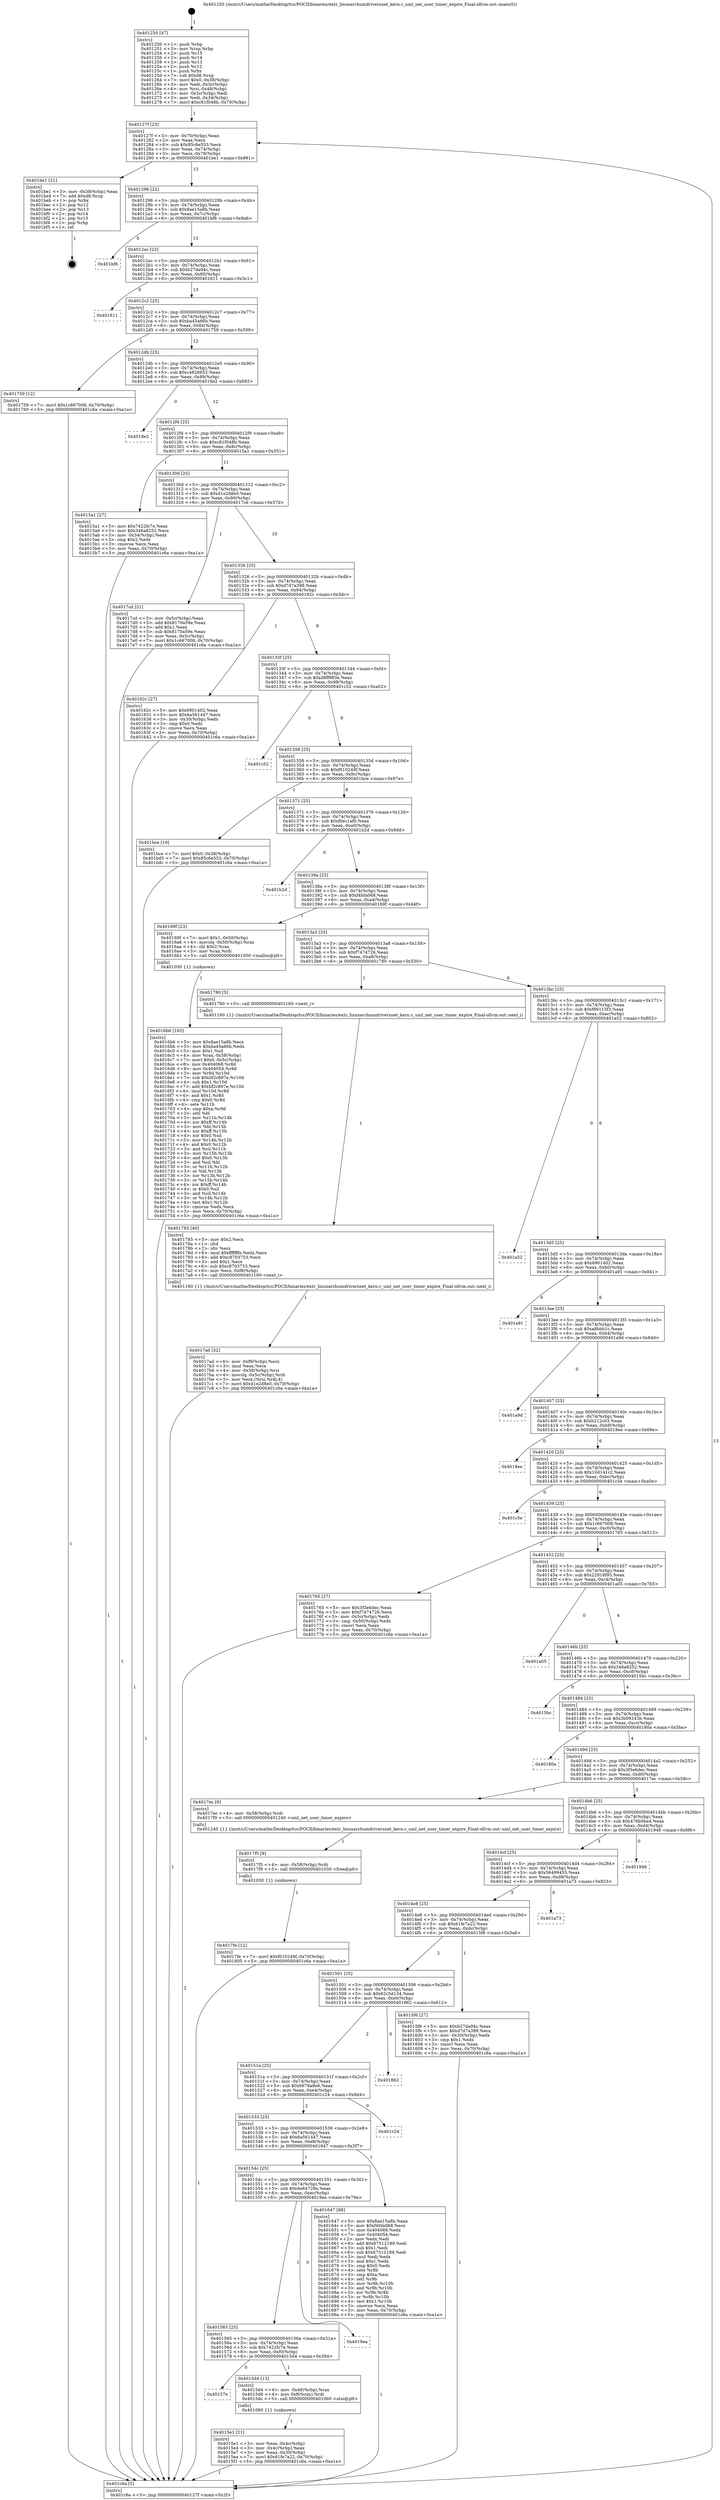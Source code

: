 digraph "0x401250" {
  label = "0x401250 (/mnt/c/Users/mathe/Desktop/tcc/POCII/binaries/extr_linuxarchumdriversnet_kern.c_uml_net_user_timer_expire_Final-ollvm.out::main(0))"
  labelloc = "t"
  node[shape=record]

  Entry [label="",width=0.3,height=0.3,shape=circle,fillcolor=black,style=filled]
  "0x40127f" [label="{
     0x40127f [23]\l
     | [instrs]\l
     &nbsp;&nbsp;0x40127f \<+3\>: mov -0x70(%rbp),%eax\l
     &nbsp;&nbsp;0x401282 \<+2\>: mov %eax,%ecx\l
     &nbsp;&nbsp;0x401284 \<+6\>: sub $0x85c6e553,%ecx\l
     &nbsp;&nbsp;0x40128a \<+3\>: mov %eax,-0x74(%rbp)\l
     &nbsp;&nbsp;0x40128d \<+3\>: mov %ecx,-0x78(%rbp)\l
     &nbsp;&nbsp;0x401290 \<+6\>: je 0000000000401be1 \<main+0x991\>\l
  }"]
  "0x401be1" [label="{
     0x401be1 [21]\l
     | [instrs]\l
     &nbsp;&nbsp;0x401be1 \<+3\>: mov -0x38(%rbp),%eax\l
     &nbsp;&nbsp;0x401be4 \<+7\>: add $0xd8,%rsp\l
     &nbsp;&nbsp;0x401beb \<+1\>: pop %rbx\l
     &nbsp;&nbsp;0x401bec \<+2\>: pop %r12\l
     &nbsp;&nbsp;0x401bee \<+2\>: pop %r13\l
     &nbsp;&nbsp;0x401bf0 \<+2\>: pop %r14\l
     &nbsp;&nbsp;0x401bf2 \<+2\>: pop %r15\l
     &nbsp;&nbsp;0x401bf4 \<+1\>: pop %rbp\l
     &nbsp;&nbsp;0x401bf5 \<+1\>: ret\l
  }"]
  "0x401296" [label="{
     0x401296 [22]\l
     | [instrs]\l
     &nbsp;&nbsp;0x401296 \<+5\>: jmp 000000000040129b \<main+0x4b\>\l
     &nbsp;&nbsp;0x40129b \<+3\>: mov -0x74(%rbp),%eax\l
     &nbsp;&nbsp;0x40129e \<+5\>: sub $0x8ae15a8b,%eax\l
     &nbsp;&nbsp;0x4012a3 \<+3\>: mov %eax,-0x7c(%rbp)\l
     &nbsp;&nbsp;0x4012a6 \<+6\>: je 0000000000401bf6 \<main+0x9a6\>\l
  }"]
  Exit [label="",width=0.3,height=0.3,shape=circle,fillcolor=black,style=filled,peripheries=2]
  "0x401bf6" [label="{
     0x401bf6\l
  }", style=dashed]
  "0x4012ac" [label="{
     0x4012ac [22]\l
     | [instrs]\l
     &nbsp;&nbsp;0x4012ac \<+5\>: jmp 00000000004012b1 \<main+0x61\>\l
     &nbsp;&nbsp;0x4012b1 \<+3\>: mov -0x74(%rbp),%eax\l
     &nbsp;&nbsp;0x4012b4 \<+5\>: sub $0xb27da94c,%eax\l
     &nbsp;&nbsp;0x4012b9 \<+3\>: mov %eax,-0x80(%rbp)\l
     &nbsp;&nbsp;0x4012bc \<+6\>: je 0000000000401611 \<main+0x3c1\>\l
  }"]
  "0x4017fe" [label="{
     0x4017fe [12]\l
     | [instrs]\l
     &nbsp;&nbsp;0x4017fe \<+7\>: movl $0xf010249f,-0x70(%rbp)\l
     &nbsp;&nbsp;0x401805 \<+5\>: jmp 0000000000401c6a \<main+0xa1a\>\l
  }"]
  "0x401611" [label="{
     0x401611\l
  }", style=dashed]
  "0x4012c2" [label="{
     0x4012c2 [25]\l
     | [instrs]\l
     &nbsp;&nbsp;0x4012c2 \<+5\>: jmp 00000000004012c7 \<main+0x77\>\l
     &nbsp;&nbsp;0x4012c7 \<+3\>: mov -0x74(%rbp),%eax\l
     &nbsp;&nbsp;0x4012ca \<+5\>: sub $0xba45a66b,%eax\l
     &nbsp;&nbsp;0x4012cf \<+6\>: mov %eax,-0x84(%rbp)\l
     &nbsp;&nbsp;0x4012d5 \<+6\>: je 0000000000401759 \<main+0x509\>\l
  }"]
  "0x4017f5" [label="{
     0x4017f5 [9]\l
     | [instrs]\l
     &nbsp;&nbsp;0x4017f5 \<+4\>: mov -0x58(%rbp),%rdi\l
     &nbsp;&nbsp;0x4017f9 \<+5\>: call 0000000000401030 \<free@plt\>\l
     | [calls]\l
     &nbsp;&nbsp;0x401030 \{1\} (unknown)\l
  }"]
  "0x401759" [label="{
     0x401759 [12]\l
     | [instrs]\l
     &nbsp;&nbsp;0x401759 \<+7\>: movl $0x1c667008,-0x70(%rbp)\l
     &nbsp;&nbsp;0x401760 \<+5\>: jmp 0000000000401c6a \<main+0xa1a\>\l
  }"]
  "0x4012db" [label="{
     0x4012db [25]\l
     | [instrs]\l
     &nbsp;&nbsp;0x4012db \<+5\>: jmp 00000000004012e0 \<main+0x90\>\l
     &nbsp;&nbsp;0x4012e0 \<+3\>: mov -0x74(%rbp),%eax\l
     &nbsp;&nbsp;0x4012e3 \<+5\>: sub $0xc4826652,%eax\l
     &nbsp;&nbsp;0x4012e8 \<+6\>: mov %eax,-0x88(%rbp)\l
     &nbsp;&nbsp;0x4012ee \<+6\>: je 00000000004018e2 \<main+0x692\>\l
  }"]
  "0x4017ad" [label="{
     0x4017ad [32]\l
     | [instrs]\l
     &nbsp;&nbsp;0x4017ad \<+6\>: mov -0xf8(%rbp),%ecx\l
     &nbsp;&nbsp;0x4017b3 \<+3\>: imul %eax,%ecx\l
     &nbsp;&nbsp;0x4017b6 \<+4\>: mov -0x58(%rbp),%rsi\l
     &nbsp;&nbsp;0x4017ba \<+4\>: movslq -0x5c(%rbp),%rdi\l
     &nbsp;&nbsp;0x4017be \<+3\>: mov %ecx,(%rsi,%rdi,4)\l
     &nbsp;&nbsp;0x4017c1 \<+7\>: movl $0xd1e2d8e0,-0x70(%rbp)\l
     &nbsp;&nbsp;0x4017c8 \<+5\>: jmp 0000000000401c6a \<main+0xa1a\>\l
  }"]
  "0x4018e2" [label="{
     0x4018e2\l
  }", style=dashed]
  "0x4012f4" [label="{
     0x4012f4 [25]\l
     | [instrs]\l
     &nbsp;&nbsp;0x4012f4 \<+5\>: jmp 00000000004012f9 \<main+0xa9\>\l
     &nbsp;&nbsp;0x4012f9 \<+3\>: mov -0x74(%rbp),%eax\l
     &nbsp;&nbsp;0x4012fc \<+5\>: sub $0xc81f048b,%eax\l
     &nbsp;&nbsp;0x401301 \<+6\>: mov %eax,-0x8c(%rbp)\l
     &nbsp;&nbsp;0x401307 \<+6\>: je 00000000004015a1 \<main+0x351\>\l
  }"]
  "0x401785" [label="{
     0x401785 [40]\l
     | [instrs]\l
     &nbsp;&nbsp;0x401785 \<+5\>: mov $0x2,%ecx\l
     &nbsp;&nbsp;0x40178a \<+1\>: cltd\l
     &nbsp;&nbsp;0x40178b \<+2\>: idiv %ecx\l
     &nbsp;&nbsp;0x40178d \<+6\>: imul $0xfffffffe,%edx,%ecx\l
     &nbsp;&nbsp;0x401793 \<+6\>: add $0xc8703753,%ecx\l
     &nbsp;&nbsp;0x401799 \<+3\>: add $0x1,%ecx\l
     &nbsp;&nbsp;0x40179c \<+6\>: sub $0xc8703753,%ecx\l
     &nbsp;&nbsp;0x4017a2 \<+6\>: mov %ecx,-0xf8(%rbp)\l
     &nbsp;&nbsp;0x4017a8 \<+5\>: call 0000000000401160 \<next_i\>\l
     | [calls]\l
     &nbsp;&nbsp;0x401160 \{1\} (/mnt/c/Users/mathe/Desktop/tcc/POCII/binaries/extr_linuxarchumdriversnet_kern.c_uml_net_user_timer_expire_Final-ollvm.out::next_i)\l
  }"]
  "0x4015a1" [label="{
     0x4015a1 [27]\l
     | [instrs]\l
     &nbsp;&nbsp;0x4015a1 \<+5\>: mov $0x7422fc7e,%eax\l
     &nbsp;&nbsp;0x4015a6 \<+5\>: mov $0x346a8252,%ecx\l
     &nbsp;&nbsp;0x4015ab \<+3\>: mov -0x34(%rbp),%edx\l
     &nbsp;&nbsp;0x4015ae \<+3\>: cmp $0x2,%edx\l
     &nbsp;&nbsp;0x4015b1 \<+3\>: cmovne %ecx,%eax\l
     &nbsp;&nbsp;0x4015b4 \<+3\>: mov %eax,-0x70(%rbp)\l
     &nbsp;&nbsp;0x4015b7 \<+5\>: jmp 0000000000401c6a \<main+0xa1a\>\l
  }"]
  "0x40130d" [label="{
     0x40130d [25]\l
     | [instrs]\l
     &nbsp;&nbsp;0x40130d \<+5\>: jmp 0000000000401312 \<main+0xc2\>\l
     &nbsp;&nbsp;0x401312 \<+3\>: mov -0x74(%rbp),%eax\l
     &nbsp;&nbsp;0x401315 \<+5\>: sub $0xd1e2d8e0,%eax\l
     &nbsp;&nbsp;0x40131a \<+6\>: mov %eax,-0x90(%rbp)\l
     &nbsp;&nbsp;0x401320 \<+6\>: je 00000000004017cd \<main+0x57d\>\l
  }"]
  "0x401c6a" [label="{
     0x401c6a [5]\l
     | [instrs]\l
     &nbsp;&nbsp;0x401c6a \<+5\>: jmp 000000000040127f \<main+0x2f\>\l
  }"]
  "0x401250" [label="{
     0x401250 [47]\l
     | [instrs]\l
     &nbsp;&nbsp;0x401250 \<+1\>: push %rbp\l
     &nbsp;&nbsp;0x401251 \<+3\>: mov %rsp,%rbp\l
     &nbsp;&nbsp;0x401254 \<+2\>: push %r15\l
     &nbsp;&nbsp;0x401256 \<+2\>: push %r14\l
     &nbsp;&nbsp;0x401258 \<+2\>: push %r13\l
     &nbsp;&nbsp;0x40125a \<+2\>: push %r12\l
     &nbsp;&nbsp;0x40125c \<+1\>: push %rbx\l
     &nbsp;&nbsp;0x40125d \<+7\>: sub $0xd8,%rsp\l
     &nbsp;&nbsp;0x401264 \<+7\>: movl $0x0,-0x38(%rbp)\l
     &nbsp;&nbsp;0x40126b \<+3\>: mov %edi,-0x3c(%rbp)\l
     &nbsp;&nbsp;0x40126e \<+4\>: mov %rsi,-0x48(%rbp)\l
     &nbsp;&nbsp;0x401272 \<+3\>: mov -0x3c(%rbp),%edi\l
     &nbsp;&nbsp;0x401275 \<+3\>: mov %edi,-0x34(%rbp)\l
     &nbsp;&nbsp;0x401278 \<+7\>: movl $0xc81f048b,-0x70(%rbp)\l
  }"]
  "0x4016b6" [label="{
     0x4016b6 [163]\l
     | [instrs]\l
     &nbsp;&nbsp;0x4016b6 \<+5\>: mov $0x8ae15a8b,%ecx\l
     &nbsp;&nbsp;0x4016bb \<+5\>: mov $0xba45a66b,%edx\l
     &nbsp;&nbsp;0x4016c0 \<+3\>: mov $0x1,%sil\l
     &nbsp;&nbsp;0x4016c3 \<+4\>: mov %rax,-0x58(%rbp)\l
     &nbsp;&nbsp;0x4016c7 \<+7\>: movl $0x0,-0x5c(%rbp)\l
     &nbsp;&nbsp;0x4016ce \<+8\>: mov 0x404068,%r8d\l
     &nbsp;&nbsp;0x4016d6 \<+8\>: mov 0x404054,%r9d\l
     &nbsp;&nbsp;0x4016de \<+3\>: mov %r8d,%r10d\l
     &nbsp;&nbsp;0x4016e1 \<+7\>: sub $0xbf2c897e,%r10d\l
     &nbsp;&nbsp;0x4016e8 \<+4\>: sub $0x1,%r10d\l
     &nbsp;&nbsp;0x4016ec \<+7\>: add $0xbf2c897e,%r10d\l
     &nbsp;&nbsp;0x4016f3 \<+4\>: imul %r10d,%r8d\l
     &nbsp;&nbsp;0x4016f7 \<+4\>: and $0x1,%r8d\l
     &nbsp;&nbsp;0x4016fb \<+4\>: cmp $0x0,%r8d\l
     &nbsp;&nbsp;0x4016ff \<+4\>: sete %r11b\l
     &nbsp;&nbsp;0x401703 \<+4\>: cmp $0xa,%r9d\l
     &nbsp;&nbsp;0x401707 \<+3\>: setl %bl\l
     &nbsp;&nbsp;0x40170a \<+3\>: mov %r11b,%r14b\l
     &nbsp;&nbsp;0x40170d \<+4\>: xor $0xff,%r14b\l
     &nbsp;&nbsp;0x401711 \<+3\>: mov %bl,%r15b\l
     &nbsp;&nbsp;0x401714 \<+4\>: xor $0xff,%r15b\l
     &nbsp;&nbsp;0x401718 \<+4\>: xor $0x0,%sil\l
     &nbsp;&nbsp;0x40171c \<+3\>: mov %r14b,%r12b\l
     &nbsp;&nbsp;0x40171f \<+4\>: and $0x0,%r12b\l
     &nbsp;&nbsp;0x401723 \<+3\>: and %sil,%r11b\l
     &nbsp;&nbsp;0x401726 \<+3\>: mov %r15b,%r13b\l
     &nbsp;&nbsp;0x401729 \<+4\>: and $0x0,%r13b\l
     &nbsp;&nbsp;0x40172d \<+3\>: and %sil,%bl\l
     &nbsp;&nbsp;0x401730 \<+3\>: or %r11b,%r12b\l
     &nbsp;&nbsp;0x401733 \<+3\>: or %bl,%r13b\l
     &nbsp;&nbsp;0x401736 \<+3\>: xor %r13b,%r12b\l
     &nbsp;&nbsp;0x401739 \<+3\>: or %r15b,%r14b\l
     &nbsp;&nbsp;0x40173c \<+4\>: xor $0xff,%r14b\l
     &nbsp;&nbsp;0x401740 \<+4\>: or $0x0,%sil\l
     &nbsp;&nbsp;0x401744 \<+3\>: and %sil,%r14b\l
     &nbsp;&nbsp;0x401747 \<+3\>: or %r14b,%r12b\l
     &nbsp;&nbsp;0x40174a \<+4\>: test $0x1,%r12b\l
     &nbsp;&nbsp;0x40174e \<+3\>: cmovne %edx,%ecx\l
     &nbsp;&nbsp;0x401751 \<+3\>: mov %ecx,-0x70(%rbp)\l
     &nbsp;&nbsp;0x401754 \<+5\>: jmp 0000000000401c6a \<main+0xa1a\>\l
  }"]
  "0x4017cd" [label="{
     0x4017cd [31]\l
     | [instrs]\l
     &nbsp;&nbsp;0x4017cd \<+3\>: mov -0x5c(%rbp),%eax\l
     &nbsp;&nbsp;0x4017d0 \<+5\>: add $0x8170a59e,%eax\l
     &nbsp;&nbsp;0x4017d5 \<+3\>: add $0x1,%eax\l
     &nbsp;&nbsp;0x4017d8 \<+5\>: sub $0x8170a59e,%eax\l
     &nbsp;&nbsp;0x4017dd \<+3\>: mov %eax,-0x5c(%rbp)\l
     &nbsp;&nbsp;0x4017e0 \<+7\>: movl $0x1c667008,-0x70(%rbp)\l
     &nbsp;&nbsp;0x4017e7 \<+5\>: jmp 0000000000401c6a \<main+0xa1a\>\l
  }"]
  "0x401326" [label="{
     0x401326 [25]\l
     | [instrs]\l
     &nbsp;&nbsp;0x401326 \<+5\>: jmp 000000000040132b \<main+0xdb\>\l
     &nbsp;&nbsp;0x40132b \<+3\>: mov -0x74(%rbp),%eax\l
     &nbsp;&nbsp;0x40132e \<+5\>: sub $0xd7d7a399,%eax\l
     &nbsp;&nbsp;0x401333 \<+6\>: mov %eax,-0x94(%rbp)\l
     &nbsp;&nbsp;0x401339 \<+6\>: je 000000000040162c \<main+0x3dc\>\l
  }"]
  "0x4015e1" [label="{
     0x4015e1 [21]\l
     | [instrs]\l
     &nbsp;&nbsp;0x4015e1 \<+3\>: mov %eax,-0x4c(%rbp)\l
     &nbsp;&nbsp;0x4015e4 \<+3\>: mov -0x4c(%rbp),%eax\l
     &nbsp;&nbsp;0x4015e7 \<+3\>: mov %eax,-0x30(%rbp)\l
     &nbsp;&nbsp;0x4015ea \<+7\>: movl $0x61fe7a22,-0x70(%rbp)\l
     &nbsp;&nbsp;0x4015f1 \<+5\>: jmp 0000000000401c6a \<main+0xa1a\>\l
  }"]
  "0x40162c" [label="{
     0x40162c [27]\l
     | [instrs]\l
     &nbsp;&nbsp;0x40162c \<+5\>: mov $0x6901402,%eax\l
     &nbsp;&nbsp;0x401631 \<+5\>: mov $0x6a561447,%ecx\l
     &nbsp;&nbsp;0x401636 \<+3\>: mov -0x30(%rbp),%edx\l
     &nbsp;&nbsp;0x401639 \<+3\>: cmp $0x0,%edx\l
     &nbsp;&nbsp;0x40163c \<+3\>: cmove %ecx,%eax\l
     &nbsp;&nbsp;0x40163f \<+3\>: mov %eax,-0x70(%rbp)\l
     &nbsp;&nbsp;0x401642 \<+5\>: jmp 0000000000401c6a \<main+0xa1a\>\l
  }"]
  "0x40133f" [label="{
     0x40133f [25]\l
     | [instrs]\l
     &nbsp;&nbsp;0x40133f \<+5\>: jmp 0000000000401344 \<main+0xf4\>\l
     &nbsp;&nbsp;0x401344 \<+3\>: mov -0x74(%rbp),%eax\l
     &nbsp;&nbsp;0x401347 \<+5\>: sub $0xd8ff983e,%eax\l
     &nbsp;&nbsp;0x40134c \<+6\>: mov %eax,-0x98(%rbp)\l
     &nbsp;&nbsp;0x401352 \<+6\>: je 0000000000401c52 \<main+0xa02\>\l
  }"]
  "0x40157e" [label="{
     0x40157e\l
  }", style=dashed]
  "0x401c52" [label="{
     0x401c52\l
  }", style=dashed]
  "0x401358" [label="{
     0x401358 [25]\l
     | [instrs]\l
     &nbsp;&nbsp;0x401358 \<+5\>: jmp 000000000040135d \<main+0x10d\>\l
     &nbsp;&nbsp;0x40135d \<+3\>: mov -0x74(%rbp),%eax\l
     &nbsp;&nbsp;0x401360 \<+5\>: sub $0xf010249f,%eax\l
     &nbsp;&nbsp;0x401365 \<+6\>: mov %eax,-0x9c(%rbp)\l
     &nbsp;&nbsp;0x40136b \<+6\>: je 0000000000401bce \<main+0x97e\>\l
  }"]
  "0x4015d4" [label="{
     0x4015d4 [13]\l
     | [instrs]\l
     &nbsp;&nbsp;0x4015d4 \<+4\>: mov -0x48(%rbp),%rax\l
     &nbsp;&nbsp;0x4015d8 \<+4\>: mov 0x8(%rax),%rdi\l
     &nbsp;&nbsp;0x4015dc \<+5\>: call 0000000000401060 \<atoi@plt\>\l
     | [calls]\l
     &nbsp;&nbsp;0x401060 \{1\} (unknown)\l
  }"]
  "0x401bce" [label="{
     0x401bce [19]\l
     | [instrs]\l
     &nbsp;&nbsp;0x401bce \<+7\>: movl $0x0,-0x38(%rbp)\l
     &nbsp;&nbsp;0x401bd5 \<+7\>: movl $0x85c6e553,-0x70(%rbp)\l
     &nbsp;&nbsp;0x401bdc \<+5\>: jmp 0000000000401c6a \<main+0xa1a\>\l
  }"]
  "0x401371" [label="{
     0x401371 [25]\l
     | [instrs]\l
     &nbsp;&nbsp;0x401371 \<+5\>: jmp 0000000000401376 \<main+0x126\>\l
     &nbsp;&nbsp;0x401376 \<+3\>: mov -0x74(%rbp),%eax\l
     &nbsp;&nbsp;0x401379 \<+5\>: sub $0xf0ec1af0,%eax\l
     &nbsp;&nbsp;0x40137e \<+6\>: mov %eax,-0xa0(%rbp)\l
     &nbsp;&nbsp;0x401384 \<+6\>: je 0000000000401b2d \<main+0x8dd\>\l
  }"]
  "0x401565" [label="{
     0x401565 [25]\l
     | [instrs]\l
     &nbsp;&nbsp;0x401565 \<+5\>: jmp 000000000040156a \<main+0x31a\>\l
     &nbsp;&nbsp;0x40156a \<+3\>: mov -0x74(%rbp),%eax\l
     &nbsp;&nbsp;0x40156d \<+5\>: sub $0x7422fc7e,%eax\l
     &nbsp;&nbsp;0x401572 \<+6\>: mov %eax,-0xf0(%rbp)\l
     &nbsp;&nbsp;0x401578 \<+6\>: je 00000000004015d4 \<main+0x384\>\l
  }"]
  "0x401b2d" [label="{
     0x401b2d\l
  }", style=dashed]
  "0x40138a" [label="{
     0x40138a [25]\l
     | [instrs]\l
     &nbsp;&nbsp;0x40138a \<+5\>: jmp 000000000040138f \<main+0x13f\>\l
     &nbsp;&nbsp;0x40138f \<+3\>: mov -0x74(%rbp),%eax\l
     &nbsp;&nbsp;0x401392 \<+5\>: sub $0xf4bfa068,%eax\l
     &nbsp;&nbsp;0x401397 \<+6\>: mov %eax,-0xa4(%rbp)\l
     &nbsp;&nbsp;0x40139d \<+6\>: je 000000000040169f \<main+0x44f\>\l
  }"]
  "0x4019ea" [label="{
     0x4019ea\l
  }", style=dashed]
  "0x40169f" [label="{
     0x40169f [23]\l
     | [instrs]\l
     &nbsp;&nbsp;0x40169f \<+7\>: movl $0x1,-0x50(%rbp)\l
     &nbsp;&nbsp;0x4016a6 \<+4\>: movslq -0x50(%rbp),%rax\l
     &nbsp;&nbsp;0x4016aa \<+4\>: shl $0x2,%rax\l
     &nbsp;&nbsp;0x4016ae \<+3\>: mov %rax,%rdi\l
     &nbsp;&nbsp;0x4016b1 \<+5\>: call 0000000000401050 \<malloc@plt\>\l
     | [calls]\l
     &nbsp;&nbsp;0x401050 \{1\} (unknown)\l
  }"]
  "0x4013a3" [label="{
     0x4013a3 [25]\l
     | [instrs]\l
     &nbsp;&nbsp;0x4013a3 \<+5\>: jmp 00000000004013a8 \<main+0x158\>\l
     &nbsp;&nbsp;0x4013a8 \<+3\>: mov -0x74(%rbp),%eax\l
     &nbsp;&nbsp;0x4013ab \<+5\>: sub $0xf7474726,%eax\l
     &nbsp;&nbsp;0x4013b0 \<+6\>: mov %eax,-0xa8(%rbp)\l
     &nbsp;&nbsp;0x4013b6 \<+6\>: je 0000000000401780 \<main+0x530\>\l
  }"]
  "0x40154c" [label="{
     0x40154c [25]\l
     | [instrs]\l
     &nbsp;&nbsp;0x40154c \<+5\>: jmp 0000000000401551 \<main+0x301\>\l
     &nbsp;&nbsp;0x401551 \<+3\>: mov -0x74(%rbp),%eax\l
     &nbsp;&nbsp;0x401554 \<+5\>: sub $0x6e64729a,%eax\l
     &nbsp;&nbsp;0x401559 \<+6\>: mov %eax,-0xec(%rbp)\l
     &nbsp;&nbsp;0x40155f \<+6\>: je 00000000004019ea \<main+0x79a\>\l
  }"]
  "0x401780" [label="{
     0x401780 [5]\l
     | [instrs]\l
     &nbsp;&nbsp;0x401780 \<+5\>: call 0000000000401160 \<next_i\>\l
     | [calls]\l
     &nbsp;&nbsp;0x401160 \{1\} (/mnt/c/Users/mathe/Desktop/tcc/POCII/binaries/extr_linuxarchumdriversnet_kern.c_uml_net_user_timer_expire_Final-ollvm.out::next_i)\l
  }"]
  "0x4013bc" [label="{
     0x4013bc [25]\l
     | [instrs]\l
     &nbsp;&nbsp;0x4013bc \<+5\>: jmp 00000000004013c1 \<main+0x171\>\l
     &nbsp;&nbsp;0x4013c1 \<+3\>: mov -0x74(%rbp),%eax\l
     &nbsp;&nbsp;0x4013c4 \<+5\>: sub $0xf89115f3,%eax\l
     &nbsp;&nbsp;0x4013c9 \<+6\>: mov %eax,-0xac(%rbp)\l
     &nbsp;&nbsp;0x4013cf \<+6\>: je 0000000000401a52 \<main+0x802\>\l
  }"]
  "0x401647" [label="{
     0x401647 [88]\l
     | [instrs]\l
     &nbsp;&nbsp;0x401647 \<+5\>: mov $0x8ae15a8b,%eax\l
     &nbsp;&nbsp;0x40164c \<+5\>: mov $0xf4bfa068,%ecx\l
     &nbsp;&nbsp;0x401651 \<+7\>: mov 0x404068,%edx\l
     &nbsp;&nbsp;0x401658 \<+7\>: mov 0x404054,%esi\l
     &nbsp;&nbsp;0x40165f \<+2\>: mov %edx,%edi\l
     &nbsp;&nbsp;0x401661 \<+6\>: add $0x67512189,%edi\l
     &nbsp;&nbsp;0x401667 \<+3\>: sub $0x1,%edi\l
     &nbsp;&nbsp;0x40166a \<+6\>: sub $0x67512189,%edi\l
     &nbsp;&nbsp;0x401670 \<+3\>: imul %edi,%edx\l
     &nbsp;&nbsp;0x401673 \<+3\>: and $0x1,%edx\l
     &nbsp;&nbsp;0x401676 \<+3\>: cmp $0x0,%edx\l
     &nbsp;&nbsp;0x401679 \<+4\>: sete %r8b\l
     &nbsp;&nbsp;0x40167d \<+3\>: cmp $0xa,%esi\l
     &nbsp;&nbsp;0x401680 \<+4\>: setl %r9b\l
     &nbsp;&nbsp;0x401684 \<+3\>: mov %r8b,%r10b\l
     &nbsp;&nbsp;0x401687 \<+3\>: and %r9b,%r10b\l
     &nbsp;&nbsp;0x40168a \<+3\>: xor %r9b,%r8b\l
     &nbsp;&nbsp;0x40168d \<+3\>: or %r8b,%r10b\l
     &nbsp;&nbsp;0x401690 \<+4\>: test $0x1,%r10b\l
     &nbsp;&nbsp;0x401694 \<+3\>: cmovne %ecx,%eax\l
     &nbsp;&nbsp;0x401697 \<+3\>: mov %eax,-0x70(%rbp)\l
     &nbsp;&nbsp;0x40169a \<+5\>: jmp 0000000000401c6a \<main+0xa1a\>\l
  }"]
  "0x401a52" [label="{
     0x401a52\l
  }", style=dashed]
  "0x4013d5" [label="{
     0x4013d5 [25]\l
     | [instrs]\l
     &nbsp;&nbsp;0x4013d5 \<+5\>: jmp 00000000004013da \<main+0x18a\>\l
     &nbsp;&nbsp;0x4013da \<+3\>: mov -0x74(%rbp),%eax\l
     &nbsp;&nbsp;0x4013dd \<+5\>: sub $0x6901402,%eax\l
     &nbsp;&nbsp;0x4013e2 \<+6\>: mov %eax,-0xb0(%rbp)\l
     &nbsp;&nbsp;0x4013e8 \<+6\>: je 0000000000401a91 \<main+0x841\>\l
  }"]
  "0x401533" [label="{
     0x401533 [25]\l
     | [instrs]\l
     &nbsp;&nbsp;0x401533 \<+5\>: jmp 0000000000401538 \<main+0x2e8\>\l
     &nbsp;&nbsp;0x401538 \<+3\>: mov -0x74(%rbp),%eax\l
     &nbsp;&nbsp;0x40153b \<+5\>: sub $0x6a561447,%eax\l
     &nbsp;&nbsp;0x401540 \<+6\>: mov %eax,-0xe8(%rbp)\l
     &nbsp;&nbsp;0x401546 \<+6\>: je 0000000000401647 \<main+0x3f7\>\l
  }"]
  "0x401a91" [label="{
     0x401a91\l
  }", style=dashed]
  "0x4013ee" [label="{
     0x4013ee [25]\l
     | [instrs]\l
     &nbsp;&nbsp;0x4013ee \<+5\>: jmp 00000000004013f3 \<main+0x1a3\>\l
     &nbsp;&nbsp;0x4013f3 \<+3\>: mov -0x74(%rbp),%eax\l
     &nbsp;&nbsp;0x4013f6 \<+5\>: sub $0xa8bbb1c,%eax\l
     &nbsp;&nbsp;0x4013fb \<+6\>: mov %eax,-0xb4(%rbp)\l
     &nbsp;&nbsp;0x401401 \<+6\>: je 0000000000401a9d \<main+0x84d\>\l
  }"]
  "0x401c24" [label="{
     0x401c24\l
  }", style=dashed]
  "0x401a9d" [label="{
     0x401a9d\l
  }", style=dashed]
  "0x401407" [label="{
     0x401407 [25]\l
     | [instrs]\l
     &nbsp;&nbsp;0x401407 \<+5\>: jmp 000000000040140c \<main+0x1bc\>\l
     &nbsp;&nbsp;0x40140c \<+3\>: mov -0x74(%rbp),%eax\l
     &nbsp;&nbsp;0x40140f \<+5\>: sub $0xb212c03,%eax\l
     &nbsp;&nbsp;0x401414 \<+6\>: mov %eax,-0xb8(%rbp)\l
     &nbsp;&nbsp;0x40141a \<+6\>: je 00000000004018ee \<main+0x69e\>\l
  }"]
  "0x40151a" [label="{
     0x40151a [25]\l
     | [instrs]\l
     &nbsp;&nbsp;0x40151a \<+5\>: jmp 000000000040151f \<main+0x2cf\>\l
     &nbsp;&nbsp;0x40151f \<+3\>: mov -0x74(%rbp),%eax\l
     &nbsp;&nbsp;0x401522 \<+5\>: sub $0x6678a8e6,%eax\l
     &nbsp;&nbsp;0x401527 \<+6\>: mov %eax,-0xe4(%rbp)\l
     &nbsp;&nbsp;0x40152d \<+6\>: je 0000000000401c24 \<main+0x9d4\>\l
  }"]
  "0x4018ee" [label="{
     0x4018ee\l
  }", style=dashed]
  "0x401420" [label="{
     0x401420 [25]\l
     | [instrs]\l
     &nbsp;&nbsp;0x401420 \<+5\>: jmp 0000000000401425 \<main+0x1d5\>\l
     &nbsp;&nbsp;0x401425 \<+3\>: mov -0x74(%rbp),%eax\l
     &nbsp;&nbsp;0x401428 \<+5\>: sub $0x10d141c2,%eax\l
     &nbsp;&nbsp;0x40142d \<+6\>: mov %eax,-0xbc(%rbp)\l
     &nbsp;&nbsp;0x401433 \<+6\>: je 0000000000401c5e \<main+0xa0e\>\l
  }"]
  "0x401862" [label="{
     0x401862\l
  }", style=dashed]
  "0x401c5e" [label="{
     0x401c5e\l
  }", style=dashed]
  "0x401439" [label="{
     0x401439 [25]\l
     | [instrs]\l
     &nbsp;&nbsp;0x401439 \<+5\>: jmp 000000000040143e \<main+0x1ee\>\l
     &nbsp;&nbsp;0x40143e \<+3\>: mov -0x74(%rbp),%eax\l
     &nbsp;&nbsp;0x401441 \<+5\>: sub $0x1c667008,%eax\l
     &nbsp;&nbsp;0x401446 \<+6\>: mov %eax,-0xc0(%rbp)\l
     &nbsp;&nbsp;0x40144c \<+6\>: je 0000000000401765 \<main+0x515\>\l
  }"]
  "0x401501" [label="{
     0x401501 [25]\l
     | [instrs]\l
     &nbsp;&nbsp;0x401501 \<+5\>: jmp 0000000000401506 \<main+0x2b6\>\l
     &nbsp;&nbsp;0x401506 \<+3\>: mov -0x74(%rbp),%eax\l
     &nbsp;&nbsp;0x401509 \<+5\>: sub $0x62c5d134,%eax\l
     &nbsp;&nbsp;0x40150e \<+6\>: mov %eax,-0xe0(%rbp)\l
     &nbsp;&nbsp;0x401514 \<+6\>: je 0000000000401862 \<main+0x612\>\l
  }"]
  "0x401765" [label="{
     0x401765 [27]\l
     | [instrs]\l
     &nbsp;&nbsp;0x401765 \<+5\>: mov $0x3f3e6dec,%eax\l
     &nbsp;&nbsp;0x40176a \<+5\>: mov $0xf7474726,%ecx\l
     &nbsp;&nbsp;0x40176f \<+3\>: mov -0x5c(%rbp),%edx\l
     &nbsp;&nbsp;0x401772 \<+3\>: cmp -0x50(%rbp),%edx\l
     &nbsp;&nbsp;0x401775 \<+3\>: cmovl %ecx,%eax\l
     &nbsp;&nbsp;0x401778 \<+3\>: mov %eax,-0x70(%rbp)\l
     &nbsp;&nbsp;0x40177b \<+5\>: jmp 0000000000401c6a \<main+0xa1a\>\l
  }"]
  "0x401452" [label="{
     0x401452 [25]\l
     | [instrs]\l
     &nbsp;&nbsp;0x401452 \<+5\>: jmp 0000000000401457 \<main+0x207\>\l
     &nbsp;&nbsp;0x401457 \<+3\>: mov -0x74(%rbp),%eax\l
     &nbsp;&nbsp;0x40145a \<+5\>: sub $0x22918f95,%eax\l
     &nbsp;&nbsp;0x40145f \<+6\>: mov %eax,-0xc4(%rbp)\l
     &nbsp;&nbsp;0x401465 \<+6\>: je 0000000000401a05 \<main+0x7b5\>\l
  }"]
  "0x4015f6" [label="{
     0x4015f6 [27]\l
     | [instrs]\l
     &nbsp;&nbsp;0x4015f6 \<+5\>: mov $0xb27da94c,%eax\l
     &nbsp;&nbsp;0x4015fb \<+5\>: mov $0xd7d7a399,%ecx\l
     &nbsp;&nbsp;0x401600 \<+3\>: mov -0x30(%rbp),%edx\l
     &nbsp;&nbsp;0x401603 \<+3\>: cmp $0x1,%edx\l
     &nbsp;&nbsp;0x401606 \<+3\>: cmovl %ecx,%eax\l
     &nbsp;&nbsp;0x401609 \<+3\>: mov %eax,-0x70(%rbp)\l
     &nbsp;&nbsp;0x40160c \<+5\>: jmp 0000000000401c6a \<main+0xa1a\>\l
  }"]
  "0x401a05" [label="{
     0x401a05\l
  }", style=dashed]
  "0x40146b" [label="{
     0x40146b [25]\l
     | [instrs]\l
     &nbsp;&nbsp;0x40146b \<+5\>: jmp 0000000000401470 \<main+0x220\>\l
     &nbsp;&nbsp;0x401470 \<+3\>: mov -0x74(%rbp),%eax\l
     &nbsp;&nbsp;0x401473 \<+5\>: sub $0x346a8252,%eax\l
     &nbsp;&nbsp;0x401478 \<+6\>: mov %eax,-0xc8(%rbp)\l
     &nbsp;&nbsp;0x40147e \<+6\>: je 00000000004015bc \<main+0x36c\>\l
  }"]
  "0x4014e8" [label="{
     0x4014e8 [25]\l
     | [instrs]\l
     &nbsp;&nbsp;0x4014e8 \<+5\>: jmp 00000000004014ed \<main+0x29d\>\l
     &nbsp;&nbsp;0x4014ed \<+3\>: mov -0x74(%rbp),%eax\l
     &nbsp;&nbsp;0x4014f0 \<+5\>: sub $0x61fe7a22,%eax\l
     &nbsp;&nbsp;0x4014f5 \<+6\>: mov %eax,-0xdc(%rbp)\l
     &nbsp;&nbsp;0x4014fb \<+6\>: je 00000000004015f6 \<main+0x3a6\>\l
  }"]
  "0x4015bc" [label="{
     0x4015bc\l
  }", style=dashed]
  "0x401484" [label="{
     0x401484 [25]\l
     | [instrs]\l
     &nbsp;&nbsp;0x401484 \<+5\>: jmp 0000000000401489 \<main+0x239\>\l
     &nbsp;&nbsp;0x401489 \<+3\>: mov -0x74(%rbp),%eax\l
     &nbsp;&nbsp;0x40148c \<+5\>: sub $0x3b09243b,%eax\l
     &nbsp;&nbsp;0x401491 \<+6\>: mov %eax,-0xcc(%rbp)\l
     &nbsp;&nbsp;0x401497 \<+6\>: je 000000000040180a \<main+0x5ba\>\l
  }"]
  "0x401a73" [label="{
     0x401a73\l
  }", style=dashed]
  "0x40180a" [label="{
     0x40180a\l
  }", style=dashed]
  "0x40149d" [label="{
     0x40149d [25]\l
     | [instrs]\l
     &nbsp;&nbsp;0x40149d \<+5\>: jmp 00000000004014a2 \<main+0x252\>\l
     &nbsp;&nbsp;0x4014a2 \<+3\>: mov -0x74(%rbp),%eax\l
     &nbsp;&nbsp;0x4014a5 \<+5\>: sub $0x3f3e6dec,%eax\l
     &nbsp;&nbsp;0x4014aa \<+6\>: mov %eax,-0xd0(%rbp)\l
     &nbsp;&nbsp;0x4014b0 \<+6\>: je 00000000004017ec \<main+0x59c\>\l
  }"]
  "0x4014cf" [label="{
     0x4014cf [25]\l
     | [instrs]\l
     &nbsp;&nbsp;0x4014cf \<+5\>: jmp 00000000004014d4 \<main+0x284\>\l
     &nbsp;&nbsp;0x4014d4 \<+3\>: mov -0x74(%rbp),%eax\l
     &nbsp;&nbsp;0x4014d7 \<+5\>: sub $0x56499455,%eax\l
     &nbsp;&nbsp;0x4014dc \<+6\>: mov %eax,-0xd8(%rbp)\l
     &nbsp;&nbsp;0x4014e2 \<+6\>: je 0000000000401a73 \<main+0x823\>\l
  }"]
  "0x4017ec" [label="{
     0x4017ec [9]\l
     | [instrs]\l
     &nbsp;&nbsp;0x4017ec \<+4\>: mov -0x58(%rbp),%rdi\l
     &nbsp;&nbsp;0x4017f0 \<+5\>: call 0000000000401240 \<uml_net_user_timer_expire\>\l
     | [calls]\l
     &nbsp;&nbsp;0x401240 \{1\} (/mnt/c/Users/mathe/Desktop/tcc/POCII/binaries/extr_linuxarchumdriversnet_kern.c_uml_net_user_timer_expire_Final-ollvm.out::uml_net_user_timer_expire)\l
  }"]
  "0x4014b6" [label="{
     0x4014b6 [25]\l
     | [instrs]\l
     &nbsp;&nbsp;0x4014b6 \<+5\>: jmp 00000000004014bb \<main+0x26b\>\l
     &nbsp;&nbsp;0x4014bb \<+3\>: mov -0x74(%rbp),%eax\l
     &nbsp;&nbsp;0x4014be \<+5\>: sub $0x476b0ba4,%eax\l
     &nbsp;&nbsp;0x4014c3 \<+6\>: mov %eax,-0xd4(%rbp)\l
     &nbsp;&nbsp;0x4014c9 \<+6\>: je 0000000000401946 \<main+0x6f6\>\l
  }"]
  "0x401946" [label="{
     0x401946\l
  }", style=dashed]
  Entry -> "0x401250" [label=" 1"]
  "0x40127f" -> "0x401be1" [label=" 1"]
  "0x40127f" -> "0x401296" [label=" 13"]
  "0x401be1" -> Exit [label=" 1"]
  "0x401296" -> "0x401bf6" [label=" 0"]
  "0x401296" -> "0x4012ac" [label=" 13"]
  "0x401bce" -> "0x401c6a" [label=" 1"]
  "0x4012ac" -> "0x401611" [label=" 0"]
  "0x4012ac" -> "0x4012c2" [label=" 13"]
  "0x4017fe" -> "0x401c6a" [label=" 1"]
  "0x4012c2" -> "0x401759" [label=" 1"]
  "0x4012c2" -> "0x4012db" [label=" 12"]
  "0x4017f5" -> "0x4017fe" [label=" 1"]
  "0x4012db" -> "0x4018e2" [label=" 0"]
  "0x4012db" -> "0x4012f4" [label=" 12"]
  "0x4017ec" -> "0x4017f5" [label=" 1"]
  "0x4012f4" -> "0x4015a1" [label=" 1"]
  "0x4012f4" -> "0x40130d" [label=" 11"]
  "0x4015a1" -> "0x401c6a" [label=" 1"]
  "0x401250" -> "0x40127f" [label=" 1"]
  "0x401c6a" -> "0x40127f" [label=" 13"]
  "0x4017cd" -> "0x401c6a" [label=" 1"]
  "0x40130d" -> "0x4017cd" [label=" 1"]
  "0x40130d" -> "0x401326" [label=" 10"]
  "0x4017ad" -> "0x401c6a" [label=" 1"]
  "0x401326" -> "0x40162c" [label=" 1"]
  "0x401326" -> "0x40133f" [label=" 9"]
  "0x401785" -> "0x4017ad" [label=" 1"]
  "0x40133f" -> "0x401c52" [label=" 0"]
  "0x40133f" -> "0x401358" [label=" 9"]
  "0x401780" -> "0x401785" [label=" 1"]
  "0x401358" -> "0x401bce" [label=" 1"]
  "0x401358" -> "0x401371" [label=" 8"]
  "0x401765" -> "0x401c6a" [label=" 2"]
  "0x401371" -> "0x401b2d" [label=" 0"]
  "0x401371" -> "0x40138a" [label=" 8"]
  "0x4016b6" -> "0x401c6a" [label=" 1"]
  "0x40138a" -> "0x40169f" [label=" 1"]
  "0x40138a" -> "0x4013a3" [label=" 7"]
  "0x40169f" -> "0x4016b6" [label=" 1"]
  "0x4013a3" -> "0x401780" [label=" 1"]
  "0x4013a3" -> "0x4013bc" [label=" 6"]
  "0x40162c" -> "0x401c6a" [label=" 1"]
  "0x4013bc" -> "0x401a52" [label=" 0"]
  "0x4013bc" -> "0x4013d5" [label=" 6"]
  "0x4015f6" -> "0x401c6a" [label=" 1"]
  "0x4013d5" -> "0x401a91" [label=" 0"]
  "0x4013d5" -> "0x4013ee" [label=" 6"]
  "0x4015d4" -> "0x4015e1" [label=" 1"]
  "0x4013ee" -> "0x401a9d" [label=" 0"]
  "0x4013ee" -> "0x401407" [label=" 6"]
  "0x401565" -> "0x40157e" [label=" 0"]
  "0x401407" -> "0x4018ee" [label=" 0"]
  "0x401407" -> "0x401420" [label=" 6"]
  "0x401759" -> "0x401c6a" [label=" 1"]
  "0x401420" -> "0x401c5e" [label=" 0"]
  "0x401420" -> "0x401439" [label=" 6"]
  "0x40154c" -> "0x401565" [label=" 1"]
  "0x401439" -> "0x401765" [label=" 2"]
  "0x401439" -> "0x401452" [label=" 4"]
  "0x401647" -> "0x401c6a" [label=" 1"]
  "0x401452" -> "0x401a05" [label=" 0"]
  "0x401452" -> "0x40146b" [label=" 4"]
  "0x401533" -> "0x40154c" [label=" 1"]
  "0x40146b" -> "0x4015bc" [label=" 0"]
  "0x40146b" -> "0x401484" [label=" 4"]
  "0x4015e1" -> "0x401c6a" [label=" 1"]
  "0x401484" -> "0x40180a" [label=" 0"]
  "0x401484" -> "0x40149d" [label=" 4"]
  "0x40151a" -> "0x401533" [label=" 2"]
  "0x40149d" -> "0x4017ec" [label=" 1"]
  "0x40149d" -> "0x4014b6" [label=" 3"]
  "0x401565" -> "0x4015d4" [label=" 1"]
  "0x4014b6" -> "0x401946" [label=" 0"]
  "0x4014b6" -> "0x4014cf" [label=" 3"]
  "0x40151a" -> "0x401c24" [label=" 0"]
  "0x4014cf" -> "0x401a73" [label=" 0"]
  "0x4014cf" -> "0x4014e8" [label=" 3"]
  "0x401533" -> "0x401647" [label=" 1"]
  "0x4014e8" -> "0x4015f6" [label=" 1"]
  "0x4014e8" -> "0x401501" [label=" 2"]
  "0x40154c" -> "0x4019ea" [label=" 0"]
  "0x401501" -> "0x401862" [label=" 0"]
  "0x401501" -> "0x40151a" [label=" 2"]
}
